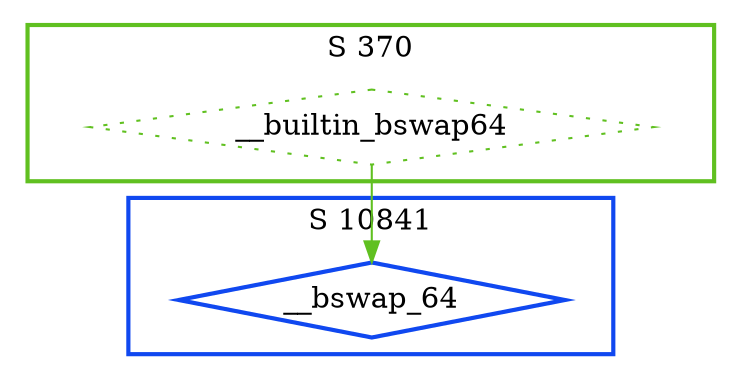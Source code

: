 digraph G {
  ratio=0.500000;
  "UV __bswap_64 (10841)" [shape=diamond, label="__bswap_64",
                           color="#1048F0", style=bold];
  "UV __builtin_bswap64 (370)" [shape=diamond, label="__builtin_bswap64",
                                color="#60C020", style=dotted];
  
  subgraph cluster_370 { label="S 370";
    color="#60C020";
    style=bold;
    "UV __builtin_bswap64 (370)"; };
  subgraph cluster_10841 { label="S 10841";
    color="#1048F0";
    style=bold;
    "UV __bswap_64 (10841)"; };
  
  "UV __builtin_bswap64 (370)" -> "UV __bswap_64 (10841)" [color="#60C020"];
  
  }